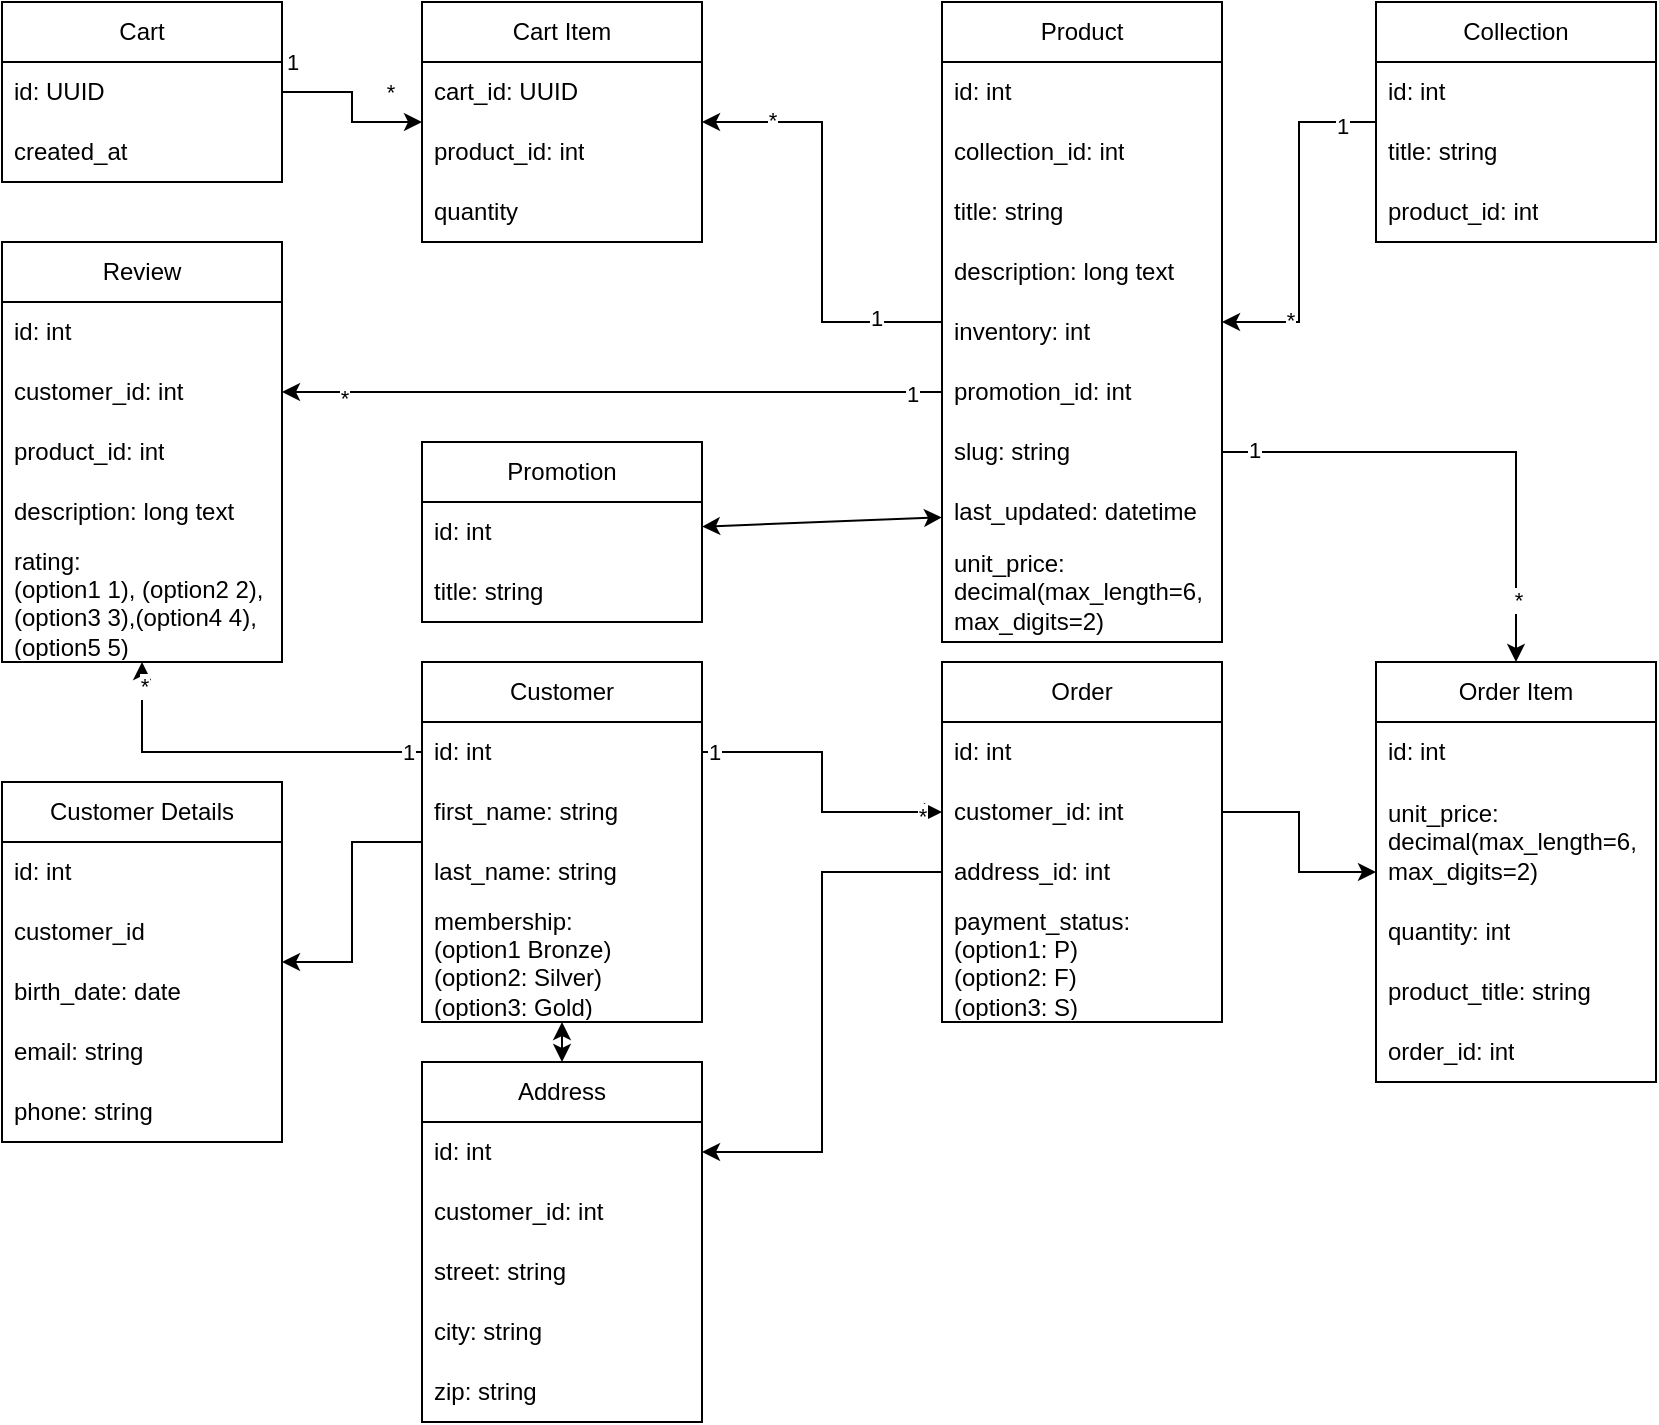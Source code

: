 <mxfile version="24.6.4" type="device">
  <diagram id="C5RBs43oDa-KdzZeNtuy" name="Page-1">
    <mxGraphModel dx="1430" dy="786" grid="1" gridSize="10" guides="1" tooltips="1" connect="1" arrows="1" fold="1" page="1" pageScale="1" pageWidth="827" pageHeight="1169" math="0" shadow="0">
      <root>
        <mxCell id="WIyWlLk6GJQsqaUBKTNV-0" />
        <mxCell id="WIyWlLk6GJQsqaUBKTNV-1" parent="WIyWlLk6GJQsqaUBKTNV-0" />
        <mxCell id="r8XvIAA1XDPHyXVS8guK-0" value="Cart" style="swimlane;fontStyle=0;childLayout=stackLayout;horizontal=1;startSize=30;horizontalStack=0;resizeParent=1;resizeParentMax=0;resizeLast=0;collapsible=1;marginBottom=0;whiteSpace=wrap;html=1;" vertex="1" parent="WIyWlLk6GJQsqaUBKTNV-1">
          <mxGeometry width="140" height="90" as="geometry" />
        </mxCell>
        <mxCell id="r8XvIAA1XDPHyXVS8guK-1" value="id: UUID" style="text;strokeColor=none;fillColor=none;align=left;verticalAlign=middle;spacingLeft=4;spacingRight=4;overflow=hidden;points=[[0,0.5],[1,0.5]];portConstraint=eastwest;rotatable=0;whiteSpace=wrap;html=1;" vertex="1" parent="r8XvIAA1XDPHyXVS8guK-0">
          <mxGeometry y="30" width="140" height="30" as="geometry" />
        </mxCell>
        <mxCell id="r8XvIAA1XDPHyXVS8guK-2" value="created_at" style="text;strokeColor=none;fillColor=none;align=left;verticalAlign=middle;spacingLeft=4;spacingRight=4;overflow=hidden;points=[[0,0.5],[1,0.5]];portConstraint=eastwest;rotatable=0;whiteSpace=wrap;html=1;" vertex="1" parent="r8XvIAA1XDPHyXVS8guK-0">
          <mxGeometry y="60" width="140" height="30" as="geometry" />
        </mxCell>
        <mxCell id="r8XvIAA1XDPHyXVS8guK-4" value="Cart Item" style="swimlane;fontStyle=0;childLayout=stackLayout;horizontal=1;startSize=30;horizontalStack=0;resizeParent=1;resizeParentMax=0;resizeLast=0;collapsible=1;marginBottom=0;whiteSpace=wrap;html=1;" vertex="1" parent="WIyWlLk6GJQsqaUBKTNV-1">
          <mxGeometry x="210" width="140" height="120" as="geometry">
            <mxRectangle x="230" y="40" width="90" height="30" as="alternateBounds" />
          </mxGeometry>
        </mxCell>
        <mxCell id="r8XvIAA1XDPHyXVS8guK-5" value="cart_id: UUID" style="text;strokeColor=none;fillColor=none;align=left;verticalAlign=middle;spacingLeft=4;spacingRight=4;overflow=hidden;points=[[0,0.5],[1,0.5]];portConstraint=eastwest;rotatable=0;whiteSpace=wrap;html=1;" vertex="1" parent="r8XvIAA1XDPHyXVS8guK-4">
          <mxGeometry y="30" width="140" height="30" as="geometry" />
        </mxCell>
        <mxCell id="r8XvIAA1XDPHyXVS8guK-6" value="product_id: int" style="text;strokeColor=none;fillColor=none;align=left;verticalAlign=middle;spacingLeft=4;spacingRight=4;overflow=hidden;points=[[0,0.5],[1,0.5]];portConstraint=eastwest;rotatable=0;whiteSpace=wrap;html=1;" vertex="1" parent="r8XvIAA1XDPHyXVS8guK-4">
          <mxGeometry y="60" width="140" height="30" as="geometry" />
        </mxCell>
        <mxCell id="r8XvIAA1XDPHyXVS8guK-17" value="quantity" style="text;strokeColor=none;fillColor=none;align=left;verticalAlign=middle;spacingLeft=4;spacingRight=4;overflow=hidden;points=[[0,0.5],[1,0.5]];portConstraint=eastwest;rotatable=0;whiteSpace=wrap;html=1;" vertex="1" parent="r8XvIAA1XDPHyXVS8guK-4">
          <mxGeometry y="90" width="140" height="30" as="geometry" />
        </mxCell>
        <mxCell id="r8XvIAA1XDPHyXVS8guK-25" style="edgeStyle=orthogonalEdgeStyle;rounded=0;orthogonalLoop=1;jettySize=auto;html=1;" edge="1" parent="WIyWlLk6GJQsqaUBKTNV-1" source="r8XvIAA1XDPHyXVS8guK-0" target="r8XvIAA1XDPHyXVS8guK-4">
          <mxGeometry relative="1" as="geometry" />
        </mxCell>
        <mxCell id="r8XvIAA1XDPHyXVS8guK-26" value="1" style="edgeLabel;html=1;align=center;verticalAlign=middle;resizable=0;points=[];" vertex="1" connectable="0" parent="r8XvIAA1XDPHyXVS8guK-25">
          <mxGeometry x="-0.317" relative="1" as="geometry">
            <mxPoint x="-24" y="-15" as="offset" />
          </mxGeometry>
        </mxCell>
        <mxCell id="r8XvIAA1XDPHyXVS8guK-27" value="*" style="edgeLabel;html=1;align=center;verticalAlign=middle;resizable=0;points=[];" vertex="1" connectable="0" parent="r8XvIAA1XDPHyXVS8guK-25">
          <mxGeometry x="0.483" y="-1" relative="1" as="geometry">
            <mxPoint x="6" y="-16" as="offset" />
          </mxGeometry>
        </mxCell>
        <mxCell id="r8XvIAA1XDPHyXVS8guK-116" style="edgeStyle=orthogonalEdgeStyle;rounded=0;orthogonalLoop=1;jettySize=auto;html=1;" edge="1" parent="WIyWlLk6GJQsqaUBKTNV-1" source="r8XvIAA1XDPHyXVS8guK-31" target="r8XvIAA1XDPHyXVS8guK-112">
          <mxGeometry relative="1" as="geometry" />
        </mxCell>
        <mxCell id="r8XvIAA1XDPHyXVS8guK-117" value="1" style="edgeLabel;html=1;align=center;verticalAlign=middle;resizable=0;points=[];" vertex="1" connectable="0" parent="r8XvIAA1XDPHyXVS8guK-116">
          <mxGeometry x="-0.872" y="1" relative="1" as="geometry">
            <mxPoint as="offset" />
          </mxGeometry>
        </mxCell>
        <mxCell id="r8XvIAA1XDPHyXVS8guK-118" value="*" style="edgeLabel;html=1;align=center;verticalAlign=middle;resizable=0;points=[];" vertex="1" connectable="0" parent="r8XvIAA1XDPHyXVS8guK-116">
          <mxGeometry x="0.75" y="1" relative="1" as="geometry">
            <mxPoint as="offset" />
          </mxGeometry>
        </mxCell>
        <mxCell id="r8XvIAA1XDPHyXVS8guK-28" value="Product" style="swimlane;fontStyle=0;childLayout=stackLayout;horizontal=1;startSize=30;horizontalStack=0;resizeParent=1;resizeParentMax=0;resizeLast=0;collapsible=1;marginBottom=0;whiteSpace=wrap;html=1;" vertex="1" parent="WIyWlLk6GJQsqaUBKTNV-1">
          <mxGeometry x="470" width="140" height="320" as="geometry" />
        </mxCell>
        <mxCell id="r8XvIAA1XDPHyXVS8guK-29" value="id: int" style="text;strokeColor=none;fillColor=none;align=left;verticalAlign=middle;spacingLeft=4;spacingRight=4;overflow=hidden;points=[[0,0.5],[1,0.5]];portConstraint=eastwest;rotatable=0;whiteSpace=wrap;html=1;" vertex="1" parent="r8XvIAA1XDPHyXVS8guK-28">
          <mxGeometry y="30" width="140" height="30" as="geometry" />
        </mxCell>
        <mxCell id="r8XvIAA1XDPHyXVS8guK-44" value="collection_id: int" style="text;strokeColor=none;fillColor=none;align=left;verticalAlign=middle;spacingLeft=4;spacingRight=4;overflow=hidden;points=[[0,0.5],[1,0.5]];portConstraint=eastwest;rotatable=0;whiteSpace=wrap;html=1;" vertex="1" parent="r8XvIAA1XDPHyXVS8guK-28">
          <mxGeometry y="60" width="140" height="30" as="geometry" />
        </mxCell>
        <mxCell id="r8XvIAA1XDPHyXVS8guK-46" value="title: string" style="text;strokeColor=none;fillColor=none;align=left;verticalAlign=middle;spacingLeft=4;spacingRight=4;overflow=hidden;points=[[0,0.5],[1,0.5]];portConstraint=eastwest;rotatable=0;whiteSpace=wrap;html=1;" vertex="1" parent="r8XvIAA1XDPHyXVS8guK-28">
          <mxGeometry y="90" width="140" height="30" as="geometry" />
        </mxCell>
        <mxCell id="r8XvIAA1XDPHyXVS8guK-47" value="description: long text" style="text;strokeColor=none;fillColor=none;align=left;verticalAlign=middle;spacingLeft=4;spacingRight=4;overflow=hidden;points=[[0,0.5],[1,0.5]];portConstraint=eastwest;rotatable=0;whiteSpace=wrap;html=1;" vertex="1" parent="r8XvIAA1XDPHyXVS8guK-28">
          <mxGeometry y="120" width="140" height="30" as="geometry" />
        </mxCell>
        <mxCell id="r8XvIAA1XDPHyXVS8guK-48" value="inventory: int" style="text;strokeColor=none;fillColor=none;align=left;verticalAlign=middle;spacingLeft=4;spacingRight=4;overflow=hidden;points=[[0,0.5],[1,0.5]];portConstraint=eastwest;rotatable=0;whiteSpace=wrap;html=1;" vertex="1" parent="r8XvIAA1XDPHyXVS8guK-28">
          <mxGeometry y="150" width="140" height="30" as="geometry" />
        </mxCell>
        <mxCell id="r8XvIAA1XDPHyXVS8guK-49" value="promotion_id: int" style="text;strokeColor=none;fillColor=none;align=left;verticalAlign=middle;spacingLeft=4;spacingRight=4;overflow=hidden;points=[[0,0.5],[1,0.5]];portConstraint=eastwest;rotatable=0;whiteSpace=wrap;html=1;" vertex="1" parent="r8XvIAA1XDPHyXVS8guK-28">
          <mxGeometry y="180" width="140" height="30" as="geometry" />
        </mxCell>
        <mxCell id="r8XvIAA1XDPHyXVS8guK-31" value="slug: string" style="text;strokeColor=none;fillColor=none;align=left;verticalAlign=middle;spacingLeft=4;spacingRight=4;overflow=hidden;points=[[0,0.5],[1,0.5]];portConstraint=eastwest;rotatable=0;whiteSpace=wrap;html=1;" vertex="1" parent="r8XvIAA1XDPHyXVS8guK-28">
          <mxGeometry y="210" width="140" height="30" as="geometry" />
        </mxCell>
        <mxCell id="r8XvIAA1XDPHyXVS8guK-38" value="last_updated: datetime" style="text;strokeColor=none;fillColor=none;align=left;verticalAlign=middle;spacingLeft=4;spacingRight=4;overflow=hidden;points=[[0,0.5],[1,0.5]];portConstraint=eastwest;rotatable=0;whiteSpace=wrap;html=1;" vertex="1" parent="r8XvIAA1XDPHyXVS8guK-28">
          <mxGeometry y="240" width="140" height="30" as="geometry" />
        </mxCell>
        <mxCell id="r8XvIAA1XDPHyXVS8guK-30" value="unit_price: decimal(max_length=6, max_digits=2)" style="text;strokeColor=none;fillColor=none;align=left;verticalAlign=middle;spacingLeft=4;spacingRight=4;overflow=hidden;points=[[0,0.5],[1,0.5]];portConstraint=eastwest;rotatable=0;whiteSpace=wrap;html=1;" vertex="1" parent="r8XvIAA1XDPHyXVS8guK-28">
          <mxGeometry y="270" width="140" height="50" as="geometry" />
        </mxCell>
        <mxCell id="r8XvIAA1XDPHyXVS8guK-35" style="edgeStyle=orthogonalEdgeStyle;rounded=0;orthogonalLoop=1;jettySize=auto;html=1;" edge="1" parent="WIyWlLk6GJQsqaUBKTNV-1" source="r8XvIAA1XDPHyXVS8guK-28" target="r8XvIAA1XDPHyXVS8guK-4">
          <mxGeometry relative="1" as="geometry" />
        </mxCell>
        <mxCell id="r8XvIAA1XDPHyXVS8guK-36" value="1" style="edgeLabel;html=1;align=center;verticalAlign=middle;resizable=0;points=[];" vertex="1" connectable="0" parent="r8XvIAA1XDPHyXVS8guK-35">
          <mxGeometry x="-0.699" y="-2" relative="1" as="geometry">
            <mxPoint as="offset" />
          </mxGeometry>
        </mxCell>
        <mxCell id="r8XvIAA1XDPHyXVS8guK-37" value="*" style="edgeLabel;html=1;align=center;verticalAlign=middle;resizable=0;points=[];" vertex="1" connectable="0" parent="r8XvIAA1XDPHyXVS8guK-35">
          <mxGeometry x="0.684" y="-1" relative="1" as="geometry">
            <mxPoint as="offset" />
          </mxGeometry>
        </mxCell>
        <mxCell id="r8XvIAA1XDPHyXVS8guK-51" value="Collection" style="swimlane;fontStyle=0;childLayout=stackLayout;horizontal=1;startSize=30;horizontalStack=0;resizeParent=1;resizeParentMax=0;resizeLast=0;collapsible=1;marginBottom=0;whiteSpace=wrap;html=1;" vertex="1" parent="WIyWlLk6GJQsqaUBKTNV-1">
          <mxGeometry x="687" width="140" height="120" as="geometry" />
        </mxCell>
        <mxCell id="r8XvIAA1XDPHyXVS8guK-52" value="id: int" style="text;strokeColor=none;fillColor=none;align=left;verticalAlign=middle;spacingLeft=4;spacingRight=4;overflow=hidden;points=[[0,0.5],[1,0.5]];portConstraint=eastwest;rotatable=0;whiteSpace=wrap;html=1;" vertex="1" parent="r8XvIAA1XDPHyXVS8guK-51">
          <mxGeometry y="30" width="140" height="30" as="geometry" />
        </mxCell>
        <mxCell id="r8XvIAA1XDPHyXVS8guK-53" value="title: string" style="text;strokeColor=none;fillColor=none;align=left;verticalAlign=middle;spacingLeft=4;spacingRight=4;overflow=hidden;points=[[0,0.5],[1,0.5]];portConstraint=eastwest;rotatable=0;whiteSpace=wrap;html=1;" vertex="1" parent="r8XvIAA1XDPHyXVS8guK-51">
          <mxGeometry y="60" width="140" height="30" as="geometry" />
        </mxCell>
        <mxCell id="r8XvIAA1XDPHyXVS8guK-54" value="product_id: int" style="text;strokeColor=none;fillColor=none;align=left;verticalAlign=middle;spacingLeft=4;spacingRight=4;overflow=hidden;points=[[0,0.5],[1,0.5]];portConstraint=eastwest;rotatable=0;whiteSpace=wrap;html=1;" vertex="1" parent="r8XvIAA1XDPHyXVS8guK-51">
          <mxGeometry y="90" width="140" height="30" as="geometry" />
        </mxCell>
        <mxCell id="r8XvIAA1XDPHyXVS8guK-55" style="edgeStyle=orthogonalEdgeStyle;rounded=0;orthogonalLoop=1;jettySize=auto;html=1;" edge="1" parent="WIyWlLk6GJQsqaUBKTNV-1" source="r8XvIAA1XDPHyXVS8guK-51" target="r8XvIAA1XDPHyXVS8guK-28">
          <mxGeometry relative="1" as="geometry" />
        </mxCell>
        <mxCell id="r8XvIAA1XDPHyXVS8guK-56" value="1" style="edgeLabel;html=1;align=center;verticalAlign=middle;resizable=0;points=[];" vertex="1" connectable="0" parent="r8XvIAA1XDPHyXVS8guK-55">
          <mxGeometry x="-0.804" y="2" relative="1" as="geometry">
            <mxPoint as="offset" />
          </mxGeometry>
        </mxCell>
        <mxCell id="r8XvIAA1XDPHyXVS8guK-57" value="*" style="edgeLabel;html=1;align=center;verticalAlign=middle;resizable=0;points=[];" vertex="1" connectable="0" parent="r8XvIAA1XDPHyXVS8guK-55">
          <mxGeometry x="0.617" y="-1" relative="1" as="geometry">
            <mxPoint as="offset" />
          </mxGeometry>
        </mxCell>
        <mxCell id="r8XvIAA1XDPHyXVS8guK-58" value="Promotion" style="swimlane;fontStyle=0;childLayout=stackLayout;horizontal=1;startSize=30;horizontalStack=0;resizeParent=1;resizeParentMax=0;resizeLast=0;collapsible=1;marginBottom=0;whiteSpace=wrap;html=1;" vertex="1" parent="WIyWlLk6GJQsqaUBKTNV-1">
          <mxGeometry x="210" y="220" width="140" height="90" as="geometry" />
        </mxCell>
        <mxCell id="r8XvIAA1XDPHyXVS8guK-59" value="id: int" style="text;strokeColor=none;fillColor=none;align=left;verticalAlign=middle;spacingLeft=4;spacingRight=4;overflow=hidden;points=[[0,0.5],[1,0.5]];portConstraint=eastwest;rotatable=0;whiteSpace=wrap;html=1;" vertex="1" parent="r8XvIAA1XDPHyXVS8guK-58">
          <mxGeometry y="30" width="140" height="30" as="geometry" />
        </mxCell>
        <mxCell id="r8XvIAA1XDPHyXVS8guK-60" value="title: string" style="text;strokeColor=none;fillColor=none;align=left;verticalAlign=middle;spacingLeft=4;spacingRight=4;overflow=hidden;points=[[0,0.5],[1,0.5]];portConstraint=eastwest;rotatable=0;whiteSpace=wrap;html=1;" vertex="1" parent="r8XvIAA1XDPHyXVS8guK-58">
          <mxGeometry y="60" width="140" height="30" as="geometry" />
        </mxCell>
        <mxCell id="r8XvIAA1XDPHyXVS8guK-63" value="" style="endArrow=classic;startArrow=classic;html=1;rounded=0;" edge="1" parent="WIyWlLk6GJQsqaUBKTNV-1" source="r8XvIAA1XDPHyXVS8guK-58" target="r8XvIAA1XDPHyXVS8guK-38">
          <mxGeometry width="50" height="50" relative="1" as="geometry">
            <mxPoint x="360" y="224.66" as="sourcePoint" />
            <mxPoint x="440" y="224.66" as="targetPoint" />
          </mxGeometry>
        </mxCell>
        <mxCell id="r8XvIAA1XDPHyXVS8guK-128" style="edgeStyle=orthogonalEdgeStyle;rounded=0;orthogonalLoop=1;jettySize=auto;html=1;" edge="1" parent="WIyWlLk6GJQsqaUBKTNV-1" source="r8XvIAA1XDPHyXVS8guK-65" target="r8XvIAA1XDPHyXVS8guK-122">
          <mxGeometry relative="1" as="geometry" />
        </mxCell>
        <mxCell id="r8XvIAA1XDPHyXVS8guK-129" value="1" style="edgeLabel;html=1;align=center;verticalAlign=middle;resizable=0;points=[];" vertex="1" connectable="0" parent="r8XvIAA1XDPHyXVS8guK-128">
          <mxGeometry x="-0.926" relative="1" as="geometry">
            <mxPoint as="offset" />
          </mxGeometry>
        </mxCell>
        <mxCell id="r8XvIAA1XDPHyXVS8guK-130" value="*" style="edgeLabel;html=1;align=center;verticalAlign=middle;resizable=0;points=[];" vertex="1" connectable="0" parent="r8XvIAA1XDPHyXVS8guK-128">
          <mxGeometry x="0.87" y="-1" relative="1" as="geometry">
            <mxPoint as="offset" />
          </mxGeometry>
        </mxCell>
        <mxCell id="r8XvIAA1XDPHyXVS8guK-64" value="Customer" style="swimlane;fontStyle=0;childLayout=stackLayout;horizontal=1;startSize=30;horizontalStack=0;resizeParent=1;resizeParentMax=0;resizeLast=0;collapsible=1;marginBottom=0;whiteSpace=wrap;html=1;" vertex="1" parent="WIyWlLk6GJQsqaUBKTNV-1">
          <mxGeometry x="210" y="330" width="140" height="180" as="geometry" />
        </mxCell>
        <mxCell id="r8XvIAA1XDPHyXVS8guK-65" value="id: int" style="text;strokeColor=none;fillColor=none;align=left;verticalAlign=middle;spacingLeft=4;spacingRight=4;overflow=hidden;points=[[0,0.5],[1,0.5]];portConstraint=eastwest;rotatable=0;whiteSpace=wrap;html=1;" vertex="1" parent="r8XvIAA1XDPHyXVS8guK-64">
          <mxGeometry y="30" width="140" height="30" as="geometry" />
        </mxCell>
        <mxCell id="r8XvIAA1XDPHyXVS8guK-66" value="first_name: string" style="text;strokeColor=none;fillColor=none;align=left;verticalAlign=middle;spacingLeft=4;spacingRight=4;overflow=hidden;points=[[0,0.5],[1,0.5]];portConstraint=eastwest;rotatable=0;whiteSpace=wrap;html=1;" vertex="1" parent="r8XvIAA1XDPHyXVS8guK-64">
          <mxGeometry y="60" width="140" height="30" as="geometry" />
        </mxCell>
        <mxCell id="r8XvIAA1XDPHyXVS8guK-67" value="last_name: string" style="text;strokeColor=none;fillColor=none;align=left;verticalAlign=middle;spacingLeft=4;spacingRight=4;overflow=hidden;points=[[0,0.5],[1,0.5]];portConstraint=eastwest;rotatable=0;whiteSpace=wrap;html=1;" vertex="1" parent="r8XvIAA1XDPHyXVS8guK-64">
          <mxGeometry y="90" width="140" height="30" as="geometry" />
        </mxCell>
        <mxCell id="r8XvIAA1XDPHyXVS8guK-68" value="membership:&amp;nbsp;&lt;div&gt;(option1 Bronze)&lt;/div&gt;&lt;div&gt;(option2: Silver)&lt;/div&gt;&lt;div&gt;(option3: Gold)&lt;/div&gt;" style="text;strokeColor=none;fillColor=none;align=left;verticalAlign=middle;spacingLeft=4;spacingRight=4;overflow=hidden;points=[[0,0.5],[1,0.5]];portConstraint=eastwest;rotatable=0;whiteSpace=wrap;html=1;" vertex="1" parent="r8XvIAA1XDPHyXVS8guK-64">
          <mxGeometry y="120" width="140" height="60" as="geometry" />
        </mxCell>
        <mxCell id="r8XvIAA1XDPHyXVS8guK-70" value="Customer Details" style="swimlane;fontStyle=0;childLayout=stackLayout;horizontal=1;startSize=30;horizontalStack=0;resizeParent=1;resizeParentMax=0;resizeLast=0;collapsible=1;marginBottom=0;whiteSpace=wrap;html=1;" vertex="1" parent="WIyWlLk6GJQsqaUBKTNV-1">
          <mxGeometry y="390" width="140" height="180" as="geometry" />
        </mxCell>
        <mxCell id="r8XvIAA1XDPHyXVS8guK-71" value="id: int" style="text;strokeColor=none;fillColor=none;align=left;verticalAlign=middle;spacingLeft=4;spacingRight=4;overflow=hidden;points=[[0,0.5],[1,0.5]];portConstraint=eastwest;rotatable=0;whiteSpace=wrap;html=1;" vertex="1" parent="r8XvIAA1XDPHyXVS8guK-70">
          <mxGeometry y="30" width="140" height="30" as="geometry" />
        </mxCell>
        <mxCell id="r8XvIAA1XDPHyXVS8guK-72" value="customer_id" style="text;strokeColor=none;fillColor=none;align=left;verticalAlign=middle;spacingLeft=4;spacingRight=4;overflow=hidden;points=[[0,0.5],[1,0.5]];portConstraint=eastwest;rotatable=0;whiteSpace=wrap;html=1;" vertex="1" parent="r8XvIAA1XDPHyXVS8guK-70">
          <mxGeometry y="60" width="140" height="30" as="geometry" />
        </mxCell>
        <mxCell id="r8XvIAA1XDPHyXVS8guK-73" value="birth_date: date" style="text;strokeColor=none;fillColor=none;align=left;verticalAlign=middle;spacingLeft=4;spacingRight=4;overflow=hidden;points=[[0,0.5],[1,0.5]];portConstraint=eastwest;rotatable=0;whiteSpace=wrap;html=1;" vertex="1" parent="r8XvIAA1XDPHyXVS8guK-70">
          <mxGeometry y="90" width="140" height="30" as="geometry" />
        </mxCell>
        <mxCell id="r8XvIAA1XDPHyXVS8guK-92" value="email: string" style="text;strokeColor=none;fillColor=none;align=left;verticalAlign=middle;spacingLeft=4;spacingRight=4;overflow=hidden;points=[[0,0.5],[1,0.5]];portConstraint=eastwest;rotatable=0;whiteSpace=wrap;html=1;" vertex="1" parent="r8XvIAA1XDPHyXVS8guK-70">
          <mxGeometry y="120" width="140" height="30" as="geometry" />
        </mxCell>
        <mxCell id="r8XvIAA1XDPHyXVS8guK-93" value="phone: string" style="text;strokeColor=none;fillColor=none;align=left;verticalAlign=middle;spacingLeft=4;spacingRight=4;overflow=hidden;points=[[0,0.5],[1,0.5]];portConstraint=eastwest;rotatable=0;whiteSpace=wrap;html=1;" vertex="1" parent="r8XvIAA1XDPHyXVS8guK-70">
          <mxGeometry y="150" width="140" height="30" as="geometry" />
        </mxCell>
        <mxCell id="r8XvIAA1XDPHyXVS8guK-79" value="Address" style="swimlane;fontStyle=0;childLayout=stackLayout;horizontal=1;startSize=30;horizontalStack=0;resizeParent=1;resizeParentMax=0;resizeLast=0;collapsible=1;marginBottom=0;whiteSpace=wrap;html=1;" vertex="1" parent="WIyWlLk6GJQsqaUBKTNV-1">
          <mxGeometry x="210" y="530" width="140" height="180" as="geometry" />
        </mxCell>
        <mxCell id="r8XvIAA1XDPHyXVS8guK-80" value="id: int" style="text;strokeColor=none;fillColor=none;align=left;verticalAlign=middle;spacingLeft=4;spacingRight=4;overflow=hidden;points=[[0,0.5],[1,0.5]];portConstraint=eastwest;rotatable=0;whiteSpace=wrap;html=1;" vertex="1" parent="r8XvIAA1XDPHyXVS8guK-79">
          <mxGeometry y="30" width="140" height="30" as="geometry" />
        </mxCell>
        <mxCell id="r8XvIAA1XDPHyXVS8guK-87" value="customer_id: int" style="text;strokeColor=none;fillColor=none;align=left;verticalAlign=middle;spacingLeft=4;spacingRight=4;overflow=hidden;points=[[0,0.5],[1,0.5]];portConstraint=eastwest;rotatable=0;whiteSpace=wrap;html=1;" vertex="1" parent="r8XvIAA1XDPHyXVS8guK-79">
          <mxGeometry y="60" width="140" height="30" as="geometry" />
        </mxCell>
        <mxCell id="r8XvIAA1XDPHyXVS8guK-81" value="street: string" style="text;strokeColor=none;fillColor=none;align=left;verticalAlign=middle;spacingLeft=4;spacingRight=4;overflow=hidden;points=[[0,0.5],[1,0.5]];portConstraint=eastwest;rotatable=0;whiteSpace=wrap;html=1;" vertex="1" parent="r8XvIAA1XDPHyXVS8guK-79">
          <mxGeometry y="90" width="140" height="30" as="geometry" />
        </mxCell>
        <mxCell id="r8XvIAA1XDPHyXVS8guK-85" value="city: string" style="text;strokeColor=none;fillColor=none;align=left;verticalAlign=middle;spacingLeft=4;spacingRight=4;overflow=hidden;points=[[0,0.5],[1,0.5]];portConstraint=eastwest;rotatable=0;whiteSpace=wrap;html=1;" vertex="1" parent="r8XvIAA1XDPHyXVS8guK-79">
          <mxGeometry y="120" width="140" height="30" as="geometry" />
        </mxCell>
        <mxCell id="r8XvIAA1XDPHyXVS8guK-86" value="zip: string" style="text;strokeColor=none;fillColor=none;align=left;verticalAlign=middle;spacingLeft=4;spacingRight=4;overflow=hidden;points=[[0,0.5],[1,0.5]];portConstraint=eastwest;rotatable=0;whiteSpace=wrap;html=1;" vertex="1" parent="r8XvIAA1XDPHyXVS8guK-79">
          <mxGeometry y="150" width="140" height="30" as="geometry" />
        </mxCell>
        <mxCell id="r8XvIAA1XDPHyXVS8guK-89" style="edgeStyle=orthogonalEdgeStyle;rounded=0;orthogonalLoop=1;jettySize=auto;html=1;" edge="1" parent="WIyWlLk6GJQsqaUBKTNV-1" source="r8XvIAA1XDPHyXVS8guK-64" target="r8XvIAA1XDPHyXVS8guK-70">
          <mxGeometry relative="1" as="geometry">
            <mxPoint x="190" y="445" as="sourcePoint" />
          </mxGeometry>
        </mxCell>
        <mxCell id="r8XvIAA1XDPHyXVS8guK-94" value="Order" style="swimlane;fontStyle=0;childLayout=stackLayout;horizontal=1;startSize=30;horizontalStack=0;resizeParent=1;resizeParentMax=0;resizeLast=0;collapsible=1;marginBottom=0;whiteSpace=wrap;html=1;" vertex="1" parent="WIyWlLk6GJQsqaUBKTNV-1">
          <mxGeometry x="470" y="330" width="140" height="180" as="geometry" />
        </mxCell>
        <mxCell id="r8XvIAA1XDPHyXVS8guK-95" value="id: int" style="text;strokeColor=none;fillColor=none;align=left;verticalAlign=middle;spacingLeft=4;spacingRight=4;overflow=hidden;points=[[0,0.5],[1,0.5]];portConstraint=eastwest;rotatable=0;whiteSpace=wrap;html=1;" vertex="1" parent="r8XvIAA1XDPHyXVS8guK-94">
          <mxGeometry y="30" width="140" height="30" as="geometry" />
        </mxCell>
        <mxCell id="r8XvIAA1XDPHyXVS8guK-97" value="customer_id: int" style="text;strokeColor=none;fillColor=none;align=left;verticalAlign=middle;spacingLeft=4;spacingRight=4;overflow=hidden;points=[[0,0.5],[1,0.5]];portConstraint=eastwest;rotatable=0;whiteSpace=wrap;html=1;" vertex="1" parent="r8XvIAA1XDPHyXVS8guK-94">
          <mxGeometry y="60" width="140" height="30" as="geometry" />
        </mxCell>
        <mxCell id="r8XvIAA1XDPHyXVS8guK-96" value="address_id: int" style="text;strokeColor=none;fillColor=none;align=left;verticalAlign=middle;spacingLeft=4;spacingRight=4;overflow=hidden;points=[[0,0.5],[1,0.5]];portConstraint=eastwest;rotatable=0;whiteSpace=wrap;html=1;" vertex="1" parent="r8XvIAA1XDPHyXVS8guK-94">
          <mxGeometry y="90" width="140" height="30" as="geometry" />
        </mxCell>
        <mxCell id="r8XvIAA1XDPHyXVS8guK-135" value="payment_status:&lt;div&gt;(option1: P)&lt;/div&gt;&lt;div&gt;(option2: F)&lt;/div&gt;&lt;div&gt;(option3: S)&lt;/div&gt;" style="text;strokeColor=none;fillColor=none;align=left;verticalAlign=middle;spacingLeft=4;spacingRight=4;overflow=hidden;points=[[0,0.5],[1,0.5]];portConstraint=eastwest;rotatable=0;whiteSpace=wrap;html=1;" vertex="1" parent="r8XvIAA1XDPHyXVS8guK-94">
          <mxGeometry y="120" width="140" height="60" as="geometry" />
        </mxCell>
        <mxCell id="r8XvIAA1XDPHyXVS8guK-101" style="edgeStyle=orthogonalEdgeStyle;rounded=0;orthogonalLoop=1;jettySize=auto;html=1;" edge="1" parent="WIyWlLk6GJQsqaUBKTNV-1" source="r8XvIAA1XDPHyXVS8guK-96" target="r8XvIAA1XDPHyXVS8guK-80">
          <mxGeometry relative="1" as="geometry" />
        </mxCell>
        <mxCell id="r8XvIAA1XDPHyXVS8guK-106" value="" style="endArrow=classic;startArrow=classic;html=1;rounded=0;" edge="1" parent="WIyWlLk6GJQsqaUBKTNV-1" source="r8XvIAA1XDPHyXVS8guK-64" target="r8XvIAA1XDPHyXVS8guK-79">
          <mxGeometry width="50" height="50" relative="1" as="geometry">
            <mxPoint x="299.996" y="470" as="sourcePoint" />
            <mxPoint x="384.36" y="694.543" as="targetPoint" />
          </mxGeometry>
        </mxCell>
        <mxCell id="r8XvIAA1XDPHyXVS8guK-109" style="edgeStyle=orthogonalEdgeStyle;rounded=0;orthogonalLoop=1;jettySize=auto;html=1;" edge="1" parent="WIyWlLk6GJQsqaUBKTNV-1" source="r8XvIAA1XDPHyXVS8guK-65" target="r8XvIAA1XDPHyXVS8guK-97">
          <mxGeometry relative="1" as="geometry" />
        </mxCell>
        <mxCell id="r8XvIAA1XDPHyXVS8guK-110" value="*" style="edgeLabel;html=1;align=center;verticalAlign=middle;resizable=0;points=[];" vertex="1" connectable="0" parent="r8XvIAA1XDPHyXVS8guK-109">
          <mxGeometry x="0.858" y="-2" relative="1" as="geometry">
            <mxPoint as="offset" />
          </mxGeometry>
        </mxCell>
        <mxCell id="r8XvIAA1XDPHyXVS8guK-111" value="1" style="edgeLabel;html=1;align=center;verticalAlign=middle;resizable=0;points=[];" vertex="1" connectable="0" parent="r8XvIAA1XDPHyXVS8guK-109">
          <mxGeometry x="-0.924" relative="1" as="geometry">
            <mxPoint as="offset" />
          </mxGeometry>
        </mxCell>
        <mxCell id="r8XvIAA1XDPHyXVS8guK-112" value="Order Item" style="swimlane;fontStyle=0;childLayout=stackLayout;horizontal=1;startSize=30;horizontalStack=0;resizeParent=1;resizeParentMax=0;resizeLast=0;collapsible=1;marginBottom=0;whiteSpace=wrap;html=1;" vertex="1" parent="WIyWlLk6GJQsqaUBKTNV-1">
          <mxGeometry x="687" y="330" width="140" height="210" as="geometry" />
        </mxCell>
        <mxCell id="r8XvIAA1XDPHyXVS8guK-113" value="id: int" style="text;strokeColor=none;fillColor=none;align=left;verticalAlign=middle;spacingLeft=4;spacingRight=4;overflow=hidden;points=[[0,0.5],[1,0.5]];portConstraint=eastwest;rotatable=0;whiteSpace=wrap;html=1;" vertex="1" parent="r8XvIAA1XDPHyXVS8guK-112">
          <mxGeometry y="30" width="140" height="30" as="geometry" />
        </mxCell>
        <mxCell id="r8XvIAA1XDPHyXVS8guK-114" value="unit_price: decimal(max_length=6, max_digits=2)" style="text;strokeColor=none;fillColor=none;align=left;verticalAlign=middle;spacingLeft=4;spacingRight=4;overflow=hidden;points=[[0,0.5],[1,0.5]];portConstraint=eastwest;rotatable=0;whiteSpace=wrap;html=1;" vertex="1" parent="r8XvIAA1XDPHyXVS8guK-112">
          <mxGeometry y="60" width="140" height="60" as="geometry" />
        </mxCell>
        <mxCell id="r8XvIAA1XDPHyXVS8guK-115" value="quantity: int" style="text;strokeColor=none;fillColor=none;align=left;verticalAlign=middle;spacingLeft=4;spacingRight=4;overflow=hidden;points=[[0,0.5],[1,0.5]];portConstraint=eastwest;rotatable=0;whiteSpace=wrap;html=1;" vertex="1" parent="r8XvIAA1XDPHyXVS8guK-112">
          <mxGeometry y="120" width="140" height="30" as="geometry" />
        </mxCell>
        <mxCell id="r8XvIAA1XDPHyXVS8guK-119" value="product_title: string" style="text;strokeColor=none;fillColor=none;align=left;verticalAlign=middle;spacingLeft=4;spacingRight=4;overflow=hidden;points=[[0,0.5],[1,0.5]];portConstraint=eastwest;rotatable=0;whiteSpace=wrap;html=1;" vertex="1" parent="r8XvIAA1XDPHyXVS8guK-112">
          <mxGeometry y="150" width="140" height="30" as="geometry" />
        </mxCell>
        <mxCell id="r8XvIAA1XDPHyXVS8guK-120" value="order_id: int" style="text;strokeColor=none;fillColor=none;align=left;verticalAlign=middle;spacingLeft=4;spacingRight=4;overflow=hidden;points=[[0,0.5],[1,0.5]];portConstraint=eastwest;rotatable=0;whiteSpace=wrap;html=1;" vertex="1" parent="r8XvIAA1XDPHyXVS8guK-112">
          <mxGeometry y="180" width="140" height="30" as="geometry" />
        </mxCell>
        <mxCell id="r8XvIAA1XDPHyXVS8guK-121" style="edgeStyle=orthogonalEdgeStyle;rounded=0;orthogonalLoop=1;jettySize=auto;html=1;" edge="1" parent="WIyWlLk6GJQsqaUBKTNV-1" source="r8XvIAA1XDPHyXVS8guK-97" target="r8XvIAA1XDPHyXVS8guK-112">
          <mxGeometry relative="1" as="geometry" />
        </mxCell>
        <mxCell id="r8XvIAA1XDPHyXVS8guK-122" value="Review" style="swimlane;fontStyle=0;childLayout=stackLayout;horizontal=1;startSize=30;horizontalStack=0;resizeParent=1;resizeParentMax=0;resizeLast=0;collapsible=1;marginBottom=0;whiteSpace=wrap;html=1;" vertex="1" parent="WIyWlLk6GJQsqaUBKTNV-1">
          <mxGeometry y="120" width="140" height="210" as="geometry" />
        </mxCell>
        <mxCell id="r8XvIAA1XDPHyXVS8guK-123" value="id: int" style="text;strokeColor=none;fillColor=none;align=left;verticalAlign=middle;spacingLeft=4;spacingRight=4;overflow=hidden;points=[[0,0.5],[1,0.5]];portConstraint=eastwest;rotatable=0;whiteSpace=wrap;html=1;" vertex="1" parent="r8XvIAA1XDPHyXVS8guK-122">
          <mxGeometry y="30" width="140" height="30" as="geometry" />
        </mxCell>
        <mxCell id="r8XvIAA1XDPHyXVS8guK-124" value="customer_id: int" style="text;strokeColor=none;fillColor=none;align=left;verticalAlign=middle;spacingLeft=4;spacingRight=4;overflow=hidden;points=[[0,0.5],[1,0.5]];portConstraint=eastwest;rotatable=0;whiteSpace=wrap;html=1;" vertex="1" parent="r8XvIAA1XDPHyXVS8guK-122">
          <mxGeometry y="60" width="140" height="30" as="geometry" />
        </mxCell>
        <mxCell id="r8XvIAA1XDPHyXVS8guK-125" value="product_id: int" style="text;strokeColor=none;fillColor=none;align=left;verticalAlign=middle;spacingLeft=4;spacingRight=4;overflow=hidden;points=[[0,0.5],[1,0.5]];portConstraint=eastwest;rotatable=0;whiteSpace=wrap;html=1;" vertex="1" parent="r8XvIAA1XDPHyXVS8guK-122">
          <mxGeometry y="90" width="140" height="30" as="geometry" />
        </mxCell>
        <mxCell id="r8XvIAA1XDPHyXVS8guK-133" value="description: long text" style="text;strokeColor=none;fillColor=none;align=left;verticalAlign=middle;spacingLeft=4;spacingRight=4;overflow=hidden;points=[[0,0.5],[1,0.5]];portConstraint=eastwest;rotatable=0;whiteSpace=wrap;html=1;" vertex="1" parent="r8XvIAA1XDPHyXVS8guK-122">
          <mxGeometry y="120" width="140" height="30" as="geometry" />
        </mxCell>
        <mxCell id="r8XvIAA1XDPHyXVS8guK-134" value="rating:&amp;nbsp;&lt;div&gt;(option1 1),&amp;nbsp;&lt;span style=&quot;background-color: initial;&quot;&gt;(option2 2),&lt;/span&gt;&lt;/div&gt;&lt;div&gt;(option3 3),&lt;span style=&quot;background-color: initial;&quot;&gt;(option4 4),&lt;/span&gt;&lt;/div&gt;&lt;div&gt;(option5 5)&lt;/div&gt;" style="text;strokeColor=none;fillColor=none;align=left;verticalAlign=middle;spacingLeft=4;spacingRight=4;overflow=hidden;points=[[0,0.5],[1,0.5]];portConstraint=eastwest;rotatable=0;whiteSpace=wrap;html=1;" vertex="1" parent="r8XvIAA1XDPHyXVS8guK-122">
          <mxGeometry y="150" width="140" height="60" as="geometry" />
        </mxCell>
        <mxCell id="r8XvIAA1XDPHyXVS8guK-127" style="edgeStyle=orthogonalEdgeStyle;rounded=0;orthogonalLoop=1;jettySize=auto;html=1;" edge="1" parent="WIyWlLk6GJQsqaUBKTNV-1" source="r8XvIAA1XDPHyXVS8guK-49" target="r8XvIAA1XDPHyXVS8guK-124">
          <mxGeometry relative="1" as="geometry" />
        </mxCell>
        <mxCell id="r8XvIAA1XDPHyXVS8guK-131" value="1" style="edgeLabel;html=1;align=center;verticalAlign=middle;resizable=0;points=[];" vertex="1" connectable="0" parent="r8XvIAA1XDPHyXVS8guK-127">
          <mxGeometry x="-0.907" y="1" relative="1" as="geometry">
            <mxPoint as="offset" />
          </mxGeometry>
        </mxCell>
        <mxCell id="r8XvIAA1XDPHyXVS8guK-132" value="*" style="edgeLabel;html=1;align=center;verticalAlign=middle;resizable=0;points=[];" vertex="1" connectable="0" parent="r8XvIAA1XDPHyXVS8guK-127">
          <mxGeometry x="0.815" y="3" relative="1" as="geometry">
            <mxPoint as="offset" />
          </mxGeometry>
        </mxCell>
      </root>
    </mxGraphModel>
  </diagram>
</mxfile>
